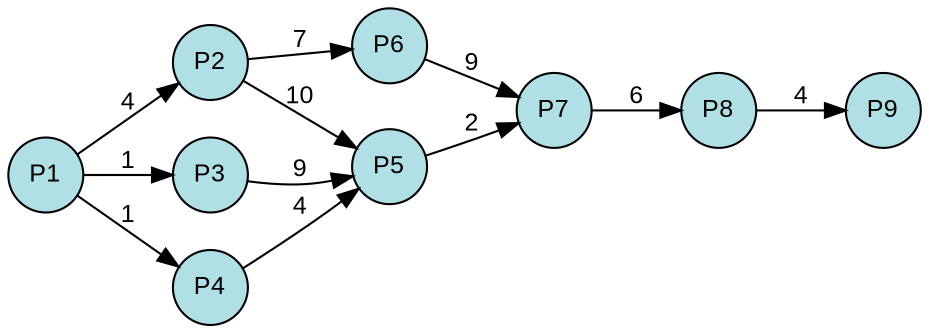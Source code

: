 digraph {
  splines=true;
node [margin=0 fontname=arial fontcolor=black fontsize=12 shape=circle width=0.5 fixedsize=true style=filled fillcolor=powderblue]
  1 [label="P1"]
  2 [label="P2"]
  3 [label="P3"]
  4 [label="P4"]
  5 [label="P5"]
  6 [label="P6"]
  7 [label="P7"]
  8 [label="P8"]
  9 [label="P9"]
rankdir=LR
edge [margin=0 fontname=arial fontcolor=black fontsize=12]
	1 -> 2 [label="4"]
	1 -> 3 [label="1"]
	1 -> 4 [label="1"]
	2 -> 5 [label="10"]
	3 -> 5 [label="9"]
	4 -> 5 [label="4"]
	2 -> 6 [label="7"]
	5 -> 7 [label="2"]
	6 -> 7 [label="9"]
	7 -> 8 [label="6"]
	8 -> 9 [label="4"]
	{rank=same  1 }
	{rank=same  2, 3, 4 }
	{rank=same  5, 6 }
	{rank=same  7 }
	{rank=same  8 }
	{rank=same  9 }
} 
